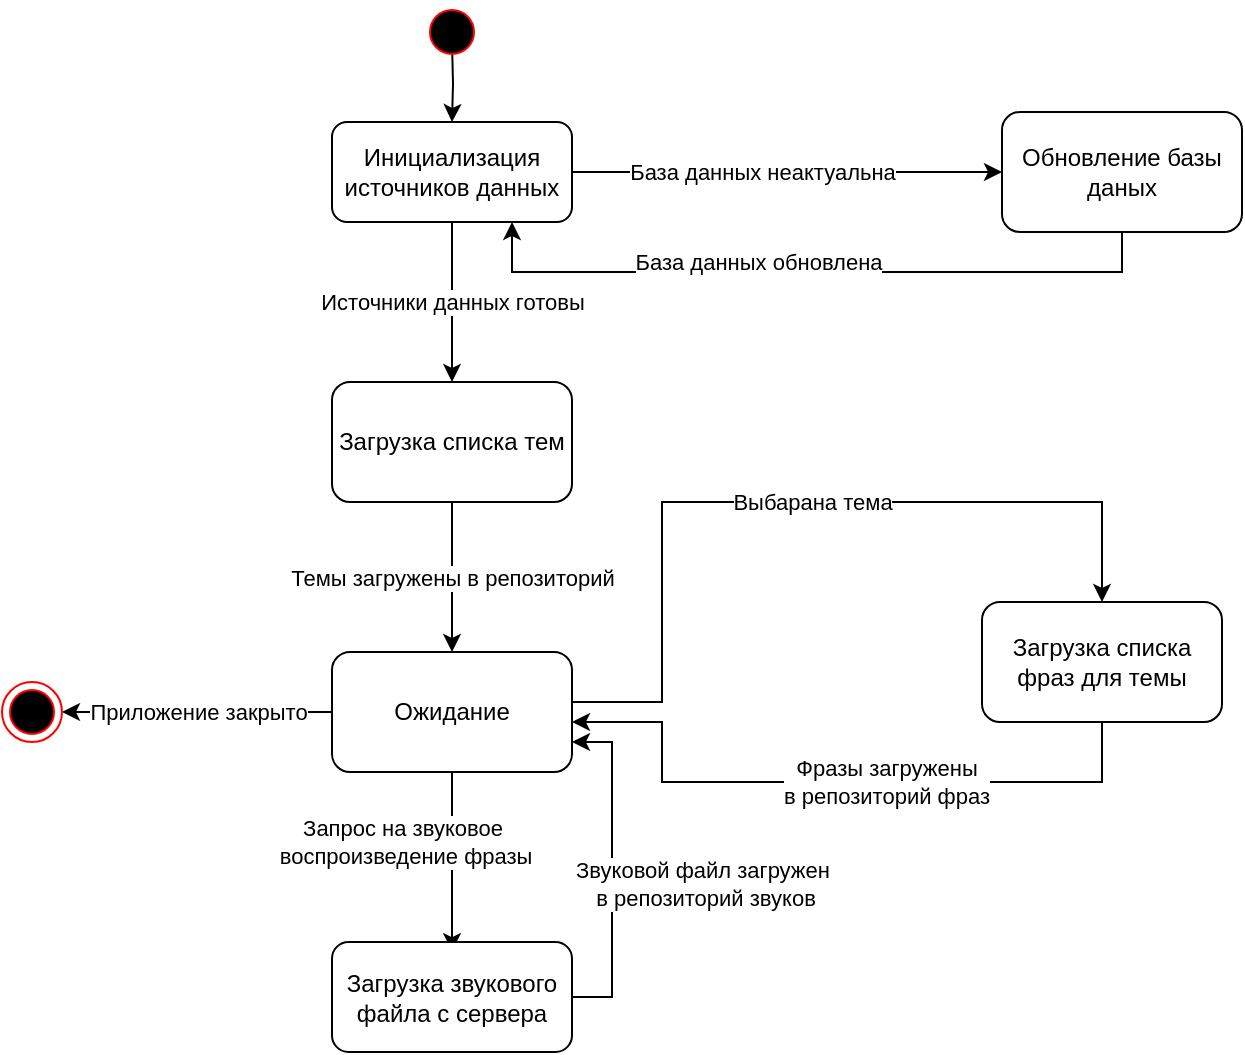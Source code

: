 <mxfile version="20.8.22" type="github">
  <diagram name="Page-1" id="58cdce13-f638-feb5-8d6f-7d28b1aa9fa0">
    <mxGraphModel dx="1133" dy="663" grid="1" gridSize="10" guides="1" tooltips="1" connect="1" arrows="1" fold="1" page="1" pageScale="1" pageWidth="1100" pageHeight="850" background="none" math="0" shadow="0">
      <root>
        <mxCell id="0" />
        <mxCell id="1" parent="0" />
        <mxCell id="a3e21L48zFwgS-DFUn2O-3" value="" style="edgeStyle=orthogonalEdgeStyle;rounded=0;orthogonalLoop=1;jettySize=auto;html=1;" edge="1" parent="1" target="a3e21L48zFwgS-DFUn2O-2">
          <mxGeometry relative="1" as="geometry">
            <mxPoint x="425" y="60" as="sourcePoint" />
          </mxGeometry>
        </mxCell>
        <mxCell id="a3e21L48zFwgS-DFUn2O-6" value="" style="edgeStyle=orthogonalEdgeStyle;rounded=0;orthogonalLoop=1;jettySize=auto;html=1;" edge="1" parent="1" source="a3e21L48zFwgS-DFUn2O-2" target="a3e21L48zFwgS-DFUn2O-4">
          <mxGeometry relative="1" as="geometry" />
        </mxCell>
        <mxCell id="a3e21L48zFwgS-DFUn2O-7" value="База данных неактуальна" style="edgeLabel;html=1;align=center;verticalAlign=middle;resizable=0;points=[];" vertex="1" connectable="0" parent="a3e21L48zFwgS-DFUn2O-6">
          <mxGeometry x="-0.339" y="2" relative="1" as="geometry">
            <mxPoint x="24" y="2" as="offset" />
          </mxGeometry>
        </mxCell>
        <mxCell id="a3e21L48zFwgS-DFUn2O-2" value="Инициализация источников данных" style="rounded=1;whiteSpace=wrap;html=1;" vertex="1" parent="1">
          <mxGeometry x="365" y="100" width="120" height="50" as="geometry" />
        </mxCell>
        <mxCell id="a3e21L48zFwgS-DFUn2O-22" style="edgeStyle=orthogonalEdgeStyle;rounded=0;orthogonalLoop=1;jettySize=auto;html=1;exitX=0.5;exitY=1;exitDx=0;exitDy=0;entryX=0.75;entryY=1;entryDx=0;entryDy=0;" edge="1" parent="1" source="a3e21L48zFwgS-DFUn2O-4" target="a3e21L48zFwgS-DFUn2O-2">
          <mxGeometry relative="1" as="geometry" />
        </mxCell>
        <mxCell id="a3e21L48zFwgS-DFUn2O-23" value="База данных обновлена" style="edgeLabel;html=1;align=center;verticalAlign=middle;resizable=0;points=[];" vertex="1" connectable="0" parent="a3e21L48zFwgS-DFUn2O-22">
          <mxGeometry x="0.154" y="5" relative="1" as="geometry">
            <mxPoint y="-10" as="offset" />
          </mxGeometry>
        </mxCell>
        <mxCell id="a3e21L48zFwgS-DFUn2O-4" value="Обновление базы даных" style="rounded=1;whiteSpace=wrap;html=1;" vertex="1" parent="1">
          <mxGeometry x="700" y="95" width="120" height="60" as="geometry" />
        </mxCell>
        <mxCell id="a3e21L48zFwgS-DFUn2O-24" value="Выбарана тема" style="edgeStyle=orthogonalEdgeStyle;rounded=0;orthogonalLoop=1;jettySize=auto;html=1;exitX=1;exitY=0.5;exitDx=0;exitDy=0;" edge="1" parent="1" source="a3e21L48zFwgS-DFUn2O-27" target="a3e21L48zFwgS-DFUn2O-19">
          <mxGeometry x="0.071" relative="1" as="geometry">
            <mxPoint x="490" y="350" as="sourcePoint" />
            <mxPoint x="740" y="290" as="targetPoint" />
            <Array as="points">
              <mxPoint x="485" y="390" />
              <mxPoint x="530" y="390" />
              <mxPoint x="530" y="290" />
              <mxPoint x="750" y="290" />
            </Array>
            <mxPoint as="offset" />
          </mxGeometry>
        </mxCell>
        <mxCell id="a3e21L48zFwgS-DFUn2O-28" value="&lt;div&gt;Темы загружены в репозиторий&lt;/div&gt;" style="edgeStyle=orthogonalEdgeStyle;rounded=0;orthogonalLoop=1;jettySize=auto;html=1;entryX=0.5;entryY=0;entryDx=0;entryDy=0;" edge="1" parent="1" source="a3e21L48zFwgS-DFUn2O-16" target="a3e21L48zFwgS-DFUn2O-27">
          <mxGeometry relative="1" as="geometry" />
        </mxCell>
        <mxCell id="a3e21L48zFwgS-DFUn2O-16" value="Загрузка списка тем" style="rounded=1;whiteSpace=wrap;html=1;" vertex="1" parent="1">
          <mxGeometry x="365" y="230" width="120" height="60" as="geometry" />
        </mxCell>
        <mxCell id="a3e21L48zFwgS-DFUn2O-17" value="Источники данных готовы" style="endArrow=classic;html=1;rounded=0;exitX=0.5;exitY=1;exitDx=0;exitDy=0;entryX=0.5;entryY=0;entryDx=0;entryDy=0;" edge="1" parent="1" source="a3e21L48zFwgS-DFUn2O-2" target="a3e21L48zFwgS-DFUn2O-16">
          <mxGeometry relative="1" as="geometry">
            <mxPoint x="340" y="250" as="sourcePoint" />
            <mxPoint x="425" y="210" as="targetPoint" />
          </mxGeometry>
        </mxCell>
        <mxCell id="a3e21L48zFwgS-DFUn2O-26" value="&lt;div&gt;Фразы загружены &lt;br&gt;&lt;/div&gt;&lt;div&gt;в репозиторий фраз&lt;/div&gt;" style="edgeStyle=orthogonalEdgeStyle;rounded=0;orthogonalLoop=1;jettySize=auto;html=1;" edge="1" parent="1" source="a3e21L48zFwgS-DFUn2O-19" target="a3e21L48zFwgS-DFUn2O-27">
          <mxGeometry x="-0.151" relative="1" as="geometry">
            <mxPoint x="490" y="400" as="targetPoint" />
            <Array as="points">
              <mxPoint x="750" y="430" />
              <mxPoint x="530" y="430" />
              <mxPoint x="530" y="400" />
            </Array>
            <mxPoint as="offset" />
          </mxGeometry>
        </mxCell>
        <mxCell id="a3e21L48zFwgS-DFUn2O-19" value="Загрузка списка фраз для темы" style="rounded=1;whiteSpace=wrap;html=1;" vertex="1" parent="1">
          <mxGeometry x="690" y="340" width="120" height="60" as="geometry" />
        </mxCell>
        <mxCell id="a3e21L48zFwgS-DFUn2O-32" value="&lt;div&gt;Запрос на звуковое&lt;/div&gt;&lt;div&gt;&amp;nbsp;воспроизведение фразы&lt;/div&gt;" style="edgeStyle=orthogonalEdgeStyle;rounded=0;orthogonalLoop=1;jettySize=auto;html=1;entryX=0.5;entryY=0.083;entryDx=0;entryDy=0;entryPerimeter=0;exitX=0.5;exitY=1;exitDx=0;exitDy=0;" edge="1" parent="1" source="a3e21L48zFwgS-DFUn2O-27" target="a3e21L48zFwgS-DFUn2O-29">
          <mxGeometry x="-0.218" y="-25" relative="1" as="geometry">
            <mxPoint x="760" y="420" as="targetPoint" />
            <mxPoint x="760" y="380" as="sourcePoint" />
            <mxPoint as="offset" />
          </mxGeometry>
        </mxCell>
        <mxCell id="a3e21L48zFwgS-DFUn2O-37" value="Приложение закрыто" style="edgeStyle=orthogonalEdgeStyle;rounded=0;orthogonalLoop=1;jettySize=auto;html=1;exitX=0;exitY=0.5;exitDx=0;exitDy=0;entryX=1;entryY=0.5;entryDx=0;entryDy=0;" edge="1" parent="1" source="a3e21L48zFwgS-DFUn2O-27" target="a3e21L48zFwgS-DFUn2O-36">
          <mxGeometry relative="1" as="geometry">
            <Array as="points">
              <mxPoint x="300" y="395" />
              <mxPoint x="300" y="395" />
            </Array>
          </mxGeometry>
        </mxCell>
        <mxCell id="a3e21L48zFwgS-DFUn2O-27" value="Ожидание" style="rounded=1;whiteSpace=wrap;html=1;" vertex="1" parent="1">
          <mxGeometry x="365" y="365" width="120" height="60" as="geometry" />
        </mxCell>
        <mxCell id="a3e21L48zFwgS-DFUn2O-34" style="edgeStyle=orthogonalEdgeStyle;rounded=0;orthogonalLoop=1;jettySize=auto;html=1;exitX=1;exitY=0.5;exitDx=0;exitDy=0;entryX=1;entryY=0.75;entryDx=0;entryDy=0;" edge="1" parent="1" source="a3e21L48zFwgS-DFUn2O-29" target="a3e21L48zFwgS-DFUn2O-27">
          <mxGeometry relative="1" as="geometry" />
        </mxCell>
        <mxCell id="a3e21L48zFwgS-DFUn2O-35" value="&lt;div&gt;Звуковой файл загружен&lt;/div&gt;&lt;div&gt;&amp;nbsp;в репозиторий звуков&lt;/div&gt;" style="edgeLabel;html=1;align=center;verticalAlign=middle;resizable=0;points=[];" vertex="1" connectable="0" parent="a3e21L48zFwgS-DFUn2O-34">
          <mxGeometry x="-0.11" y="1" relative="1" as="geometry">
            <mxPoint x="46" y="-2" as="offset" />
          </mxGeometry>
        </mxCell>
        <mxCell id="a3e21L48zFwgS-DFUn2O-29" value="Загрузка звукового файла с сервера" style="rounded=1;whiteSpace=wrap;html=1;" vertex="1" parent="1">
          <mxGeometry x="365" y="510" width="120" height="55" as="geometry" />
        </mxCell>
        <mxCell id="a3e21L48zFwgS-DFUn2O-36" value="" style="ellipse;html=1;shape=endState;fillColor=#000000;strokeColor=#ff0000;" vertex="1" parent="1">
          <mxGeometry x="200" y="380" width="30" height="30" as="geometry" />
        </mxCell>
        <mxCell id="a3e21L48zFwgS-DFUn2O-39" value="" style="ellipse;html=1;shape=startState;fillColor=#000000;strokeColor=#ff0000;" vertex="1" parent="1">
          <mxGeometry x="410" y="40" width="30" height="30" as="geometry" />
        </mxCell>
      </root>
    </mxGraphModel>
  </diagram>
</mxfile>
